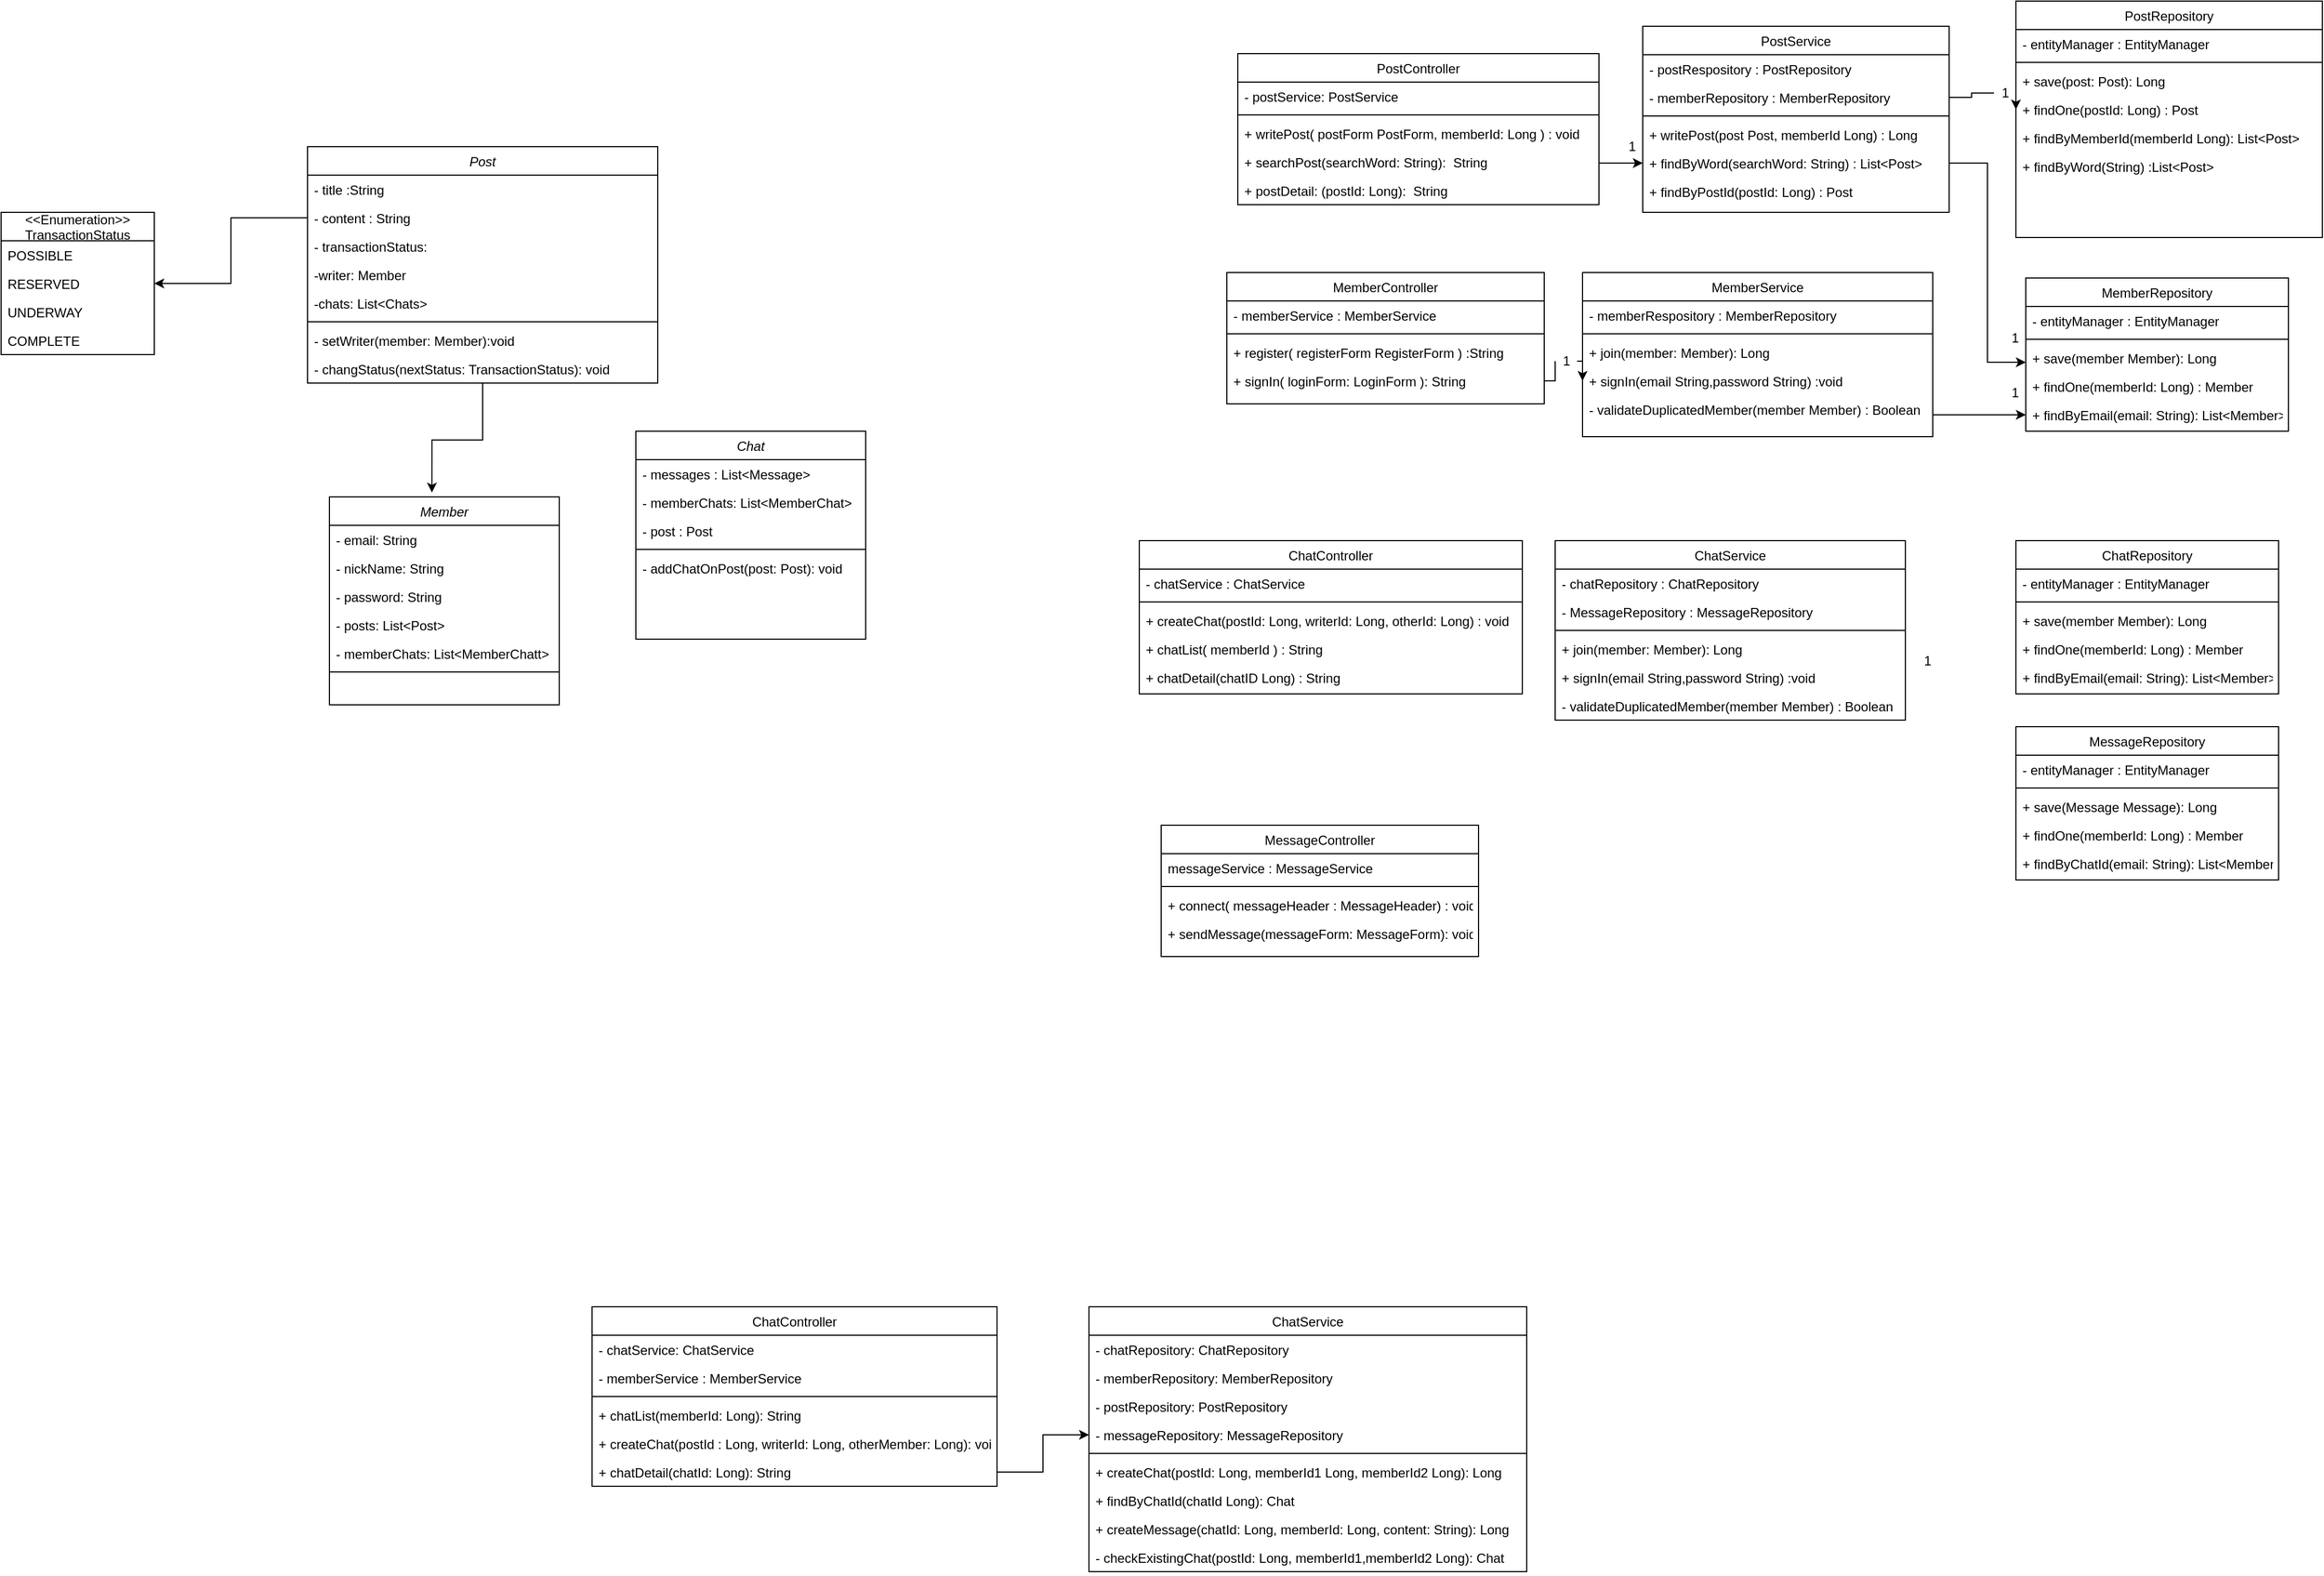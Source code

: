 <mxfile version="17.4.0" type="github">
  <diagram id="C5RBs43oDa-KdzZeNtuy" name="Page-1">
    <mxGraphModel dx="2387" dy="1931" grid="1" gridSize="10" guides="1" tooltips="1" connect="1" arrows="1" fold="1" page="1" pageScale="1" pageWidth="827" pageHeight="1169" math="0" shadow="0">
      <root>
        <mxCell id="WIyWlLk6GJQsqaUBKTNV-0" />
        <mxCell id="WIyWlLk6GJQsqaUBKTNV-1" parent="WIyWlLk6GJQsqaUBKTNV-0" />
        <mxCell id="zkfFHV4jXpPFQw0GAbJ--17" value="MemberRepository" style="swimlane;fontStyle=0;align=center;verticalAlign=top;childLayout=stackLayout;horizontal=1;startSize=26;horizontalStack=0;resizeParent=1;resizeLast=0;collapsible=1;marginBottom=0;rounded=0;shadow=0;strokeWidth=1;" parent="WIyWlLk6GJQsqaUBKTNV-1" vertex="1">
          <mxGeometry x="1110" y="-720" width="240" height="140" as="geometry">
            <mxRectangle x="550" y="140" width="160" height="26" as="alternateBounds" />
          </mxGeometry>
        </mxCell>
        <mxCell id="zkfFHV4jXpPFQw0GAbJ--19" value="- entityManager : EntityManager" style="text;align=left;verticalAlign=top;spacingLeft=4;spacingRight=4;overflow=hidden;rotatable=0;points=[[0,0.5],[1,0.5]];portConstraint=eastwest;rounded=0;shadow=0;html=0;" parent="zkfFHV4jXpPFQw0GAbJ--17" vertex="1">
          <mxGeometry y="26" width="240" height="26" as="geometry" />
        </mxCell>
        <mxCell id="zkfFHV4jXpPFQw0GAbJ--23" value="" style="line;html=1;strokeWidth=1;align=left;verticalAlign=middle;spacingTop=-1;spacingLeft=3;spacingRight=3;rotatable=0;labelPosition=right;points=[];portConstraint=eastwest;" parent="zkfFHV4jXpPFQw0GAbJ--17" vertex="1">
          <mxGeometry y="52" width="240" height="8" as="geometry" />
        </mxCell>
        <mxCell id="zkfFHV4jXpPFQw0GAbJ--24" value="+ save(member Member): Long" style="text;align=left;verticalAlign=top;spacingLeft=4;spacingRight=4;overflow=hidden;rotatable=0;points=[[0,0.5],[1,0.5]];portConstraint=eastwest;" parent="zkfFHV4jXpPFQw0GAbJ--17" vertex="1">
          <mxGeometry y="60" width="240" height="26" as="geometry" />
        </mxCell>
        <mxCell id="zkfFHV4jXpPFQw0GAbJ--25" value="+ findOne(memberId: Long) : Member" style="text;align=left;verticalAlign=top;spacingLeft=4;spacingRight=4;overflow=hidden;rotatable=0;points=[[0,0.5],[1,0.5]];portConstraint=eastwest;" parent="zkfFHV4jXpPFQw0GAbJ--17" vertex="1">
          <mxGeometry y="86" width="240" height="26" as="geometry" />
        </mxCell>
        <mxCell id="crYCE6TG-FLy9huzWlAI-34" value="+ findByEmail(email: String): List&lt;Member&gt;" style="text;align=left;verticalAlign=top;spacingLeft=4;spacingRight=4;overflow=hidden;rotatable=0;points=[[0,0.5],[1,0.5]];portConstraint=eastwest;" parent="zkfFHV4jXpPFQw0GAbJ--17" vertex="1">
          <mxGeometry y="112" width="240" height="26" as="geometry" />
        </mxCell>
        <mxCell id="8lAbWv1-3k92OL_LQkel-2" style="edgeStyle=orthogonalEdgeStyle;rounded=0;orthogonalLoop=1;jettySize=auto;html=1;exitX=1;exitY=0.5;exitDx=0;exitDy=0;entryX=0;entryY=0.5;entryDx=0;entryDy=0;startArrow=none;startFill=0;endArrow=classic;endFill=1;" edge="1" parent="WIyWlLk6GJQsqaUBKTNV-1" source="crYCE6TG-FLy9huzWlAI-0" target="crYCE6TG-FLy9huzWlAI-34">
          <mxGeometry relative="1" as="geometry">
            <Array as="points">
              <mxPoint x="1025" y="-595" />
            </Array>
          </mxGeometry>
        </mxCell>
        <mxCell id="crYCE6TG-FLy9huzWlAI-0" value="MemberService" style="swimlane;fontStyle=0;align=center;verticalAlign=top;childLayout=stackLayout;horizontal=1;startSize=26;horizontalStack=0;resizeParent=1;resizeLast=0;collapsible=1;marginBottom=0;rounded=0;shadow=0;strokeWidth=1;" parent="WIyWlLk6GJQsqaUBKTNV-1" vertex="1">
          <mxGeometry x="705" y="-725" width="320" height="150" as="geometry">
            <mxRectangle x="550" y="140" width="160" height="26" as="alternateBounds" />
          </mxGeometry>
        </mxCell>
        <mxCell id="crYCE6TG-FLy9huzWlAI-5" value="- memberRespository : MemberRepository" style="text;align=left;verticalAlign=top;spacingLeft=4;spacingRight=4;overflow=hidden;rotatable=0;points=[[0,0.5],[1,0.5]];portConstraint=eastwest;rounded=0;shadow=0;html=0;" parent="crYCE6TG-FLy9huzWlAI-0" vertex="1">
          <mxGeometry y="26" width="320" height="26" as="geometry" />
        </mxCell>
        <mxCell id="crYCE6TG-FLy9huzWlAI-6" value="" style="line;html=1;strokeWidth=1;align=left;verticalAlign=middle;spacingTop=-1;spacingLeft=3;spacingRight=3;rotatable=0;labelPosition=right;points=[];portConstraint=eastwest;" parent="crYCE6TG-FLy9huzWlAI-0" vertex="1">
          <mxGeometry y="52" width="320" height="8" as="geometry" />
        </mxCell>
        <mxCell id="crYCE6TG-FLy9huzWlAI-7" value="+ join(member: Member): Long" style="text;align=left;verticalAlign=top;spacingLeft=4;spacingRight=4;overflow=hidden;rotatable=0;points=[[0,0.5],[1,0.5]];portConstraint=eastwest;" parent="crYCE6TG-FLy9huzWlAI-0" vertex="1">
          <mxGeometry y="60" width="320" height="26" as="geometry" />
        </mxCell>
        <mxCell id="crYCE6TG-FLy9huzWlAI-8" value="+ signIn(email String,password String) :void " style="text;align=left;verticalAlign=top;spacingLeft=4;spacingRight=4;overflow=hidden;rotatable=0;points=[[0,0.5],[1,0.5]];portConstraint=eastwest;" parent="crYCE6TG-FLy9huzWlAI-0" vertex="1">
          <mxGeometry y="86" width="320" height="26" as="geometry" />
        </mxCell>
        <mxCell id="crYCE6TG-FLy9huzWlAI-40" value="- validateDuplicatedMember(member Member) : Boolean" style="text;align=left;verticalAlign=top;spacingLeft=4;spacingRight=4;overflow=hidden;rotatable=0;points=[[0,0.5],[1,0.5]];portConstraint=eastwest;" parent="crYCE6TG-FLy9huzWlAI-0" vertex="1">
          <mxGeometry y="112" width="320" height="26" as="geometry" />
        </mxCell>
        <mxCell id="crYCE6TG-FLy9huzWlAI-9" value="MemberController" style="swimlane;fontStyle=0;align=center;verticalAlign=top;childLayout=stackLayout;horizontal=1;startSize=26;horizontalStack=0;resizeParent=1;resizeLast=0;collapsible=1;marginBottom=0;rounded=0;shadow=0;strokeWidth=1;" parent="WIyWlLk6GJQsqaUBKTNV-1" vertex="1">
          <mxGeometry x="380" y="-725" width="290" height="120" as="geometry">
            <mxRectangle x="550" y="140" width="160" height="26" as="alternateBounds" />
          </mxGeometry>
        </mxCell>
        <mxCell id="crYCE6TG-FLy9huzWlAI-10" value="- memberService : MemberService " style="text;align=left;verticalAlign=top;spacingLeft=4;spacingRight=4;overflow=hidden;rotatable=0;points=[[0,0.5],[1,0.5]];portConstraint=eastwest;" parent="crYCE6TG-FLy9huzWlAI-9" vertex="1">
          <mxGeometry y="26" width="290" height="26" as="geometry" />
        </mxCell>
        <mxCell id="crYCE6TG-FLy9huzWlAI-15" value="" style="line;html=1;strokeWidth=1;align=left;verticalAlign=middle;spacingTop=-1;spacingLeft=3;spacingRight=3;rotatable=0;labelPosition=right;points=[];portConstraint=eastwest;" parent="crYCE6TG-FLy9huzWlAI-9" vertex="1">
          <mxGeometry y="52" width="290" height="8" as="geometry" />
        </mxCell>
        <mxCell id="crYCE6TG-FLy9huzWlAI-16" value="+ register( registerForm RegisterForm ) :String" style="text;align=left;verticalAlign=top;spacingLeft=4;spacingRight=4;overflow=hidden;rotatable=0;points=[[0,0.5],[1,0.5]];portConstraint=eastwest;" parent="crYCE6TG-FLy9huzWlAI-9" vertex="1">
          <mxGeometry y="60" width="290" height="26" as="geometry" />
        </mxCell>
        <mxCell id="crYCE6TG-FLy9huzWlAI-17" value="+ signIn( loginForm: LoginForm ): String" style="text;align=left;verticalAlign=top;spacingLeft=4;spacingRight=4;overflow=hidden;rotatable=0;points=[[0,0.5],[1,0.5]];portConstraint=eastwest;" parent="crYCE6TG-FLy9huzWlAI-9" vertex="1">
          <mxGeometry y="86" width="290" height="26" as="geometry" />
        </mxCell>
        <mxCell id="crYCE6TG-FLy9huzWlAI-18" value="Member" style="swimlane;fontStyle=2;align=center;verticalAlign=top;childLayout=stackLayout;horizontal=1;startSize=26;horizontalStack=0;resizeParent=1;resizeLast=0;collapsible=1;marginBottom=0;rounded=0;shadow=0;strokeWidth=1;" parent="WIyWlLk6GJQsqaUBKTNV-1" vertex="1">
          <mxGeometry x="-440" y="-520" width="210" height="190" as="geometry">
            <mxRectangle x="230" y="140" width="160" height="26" as="alternateBounds" />
          </mxGeometry>
        </mxCell>
        <mxCell id="crYCE6TG-FLy9huzWlAI-19" value="- email: String" style="text;align=left;verticalAlign=top;spacingLeft=4;spacingRight=4;overflow=hidden;rotatable=0;points=[[0,0.5],[1,0.5]];portConstraint=eastwest;" parent="crYCE6TG-FLy9huzWlAI-18" vertex="1">
          <mxGeometry y="26" width="210" height="26" as="geometry" />
        </mxCell>
        <mxCell id="crYCE6TG-FLy9huzWlAI-20" value="- nickName: String" style="text;align=left;verticalAlign=top;spacingLeft=4;spacingRight=4;overflow=hidden;rotatable=0;points=[[0,0.5],[1,0.5]];portConstraint=eastwest;rounded=0;shadow=0;html=0;" parent="crYCE6TG-FLy9huzWlAI-18" vertex="1">
          <mxGeometry y="52" width="210" height="26" as="geometry" />
        </mxCell>
        <mxCell id="crYCE6TG-FLy9huzWlAI-21" value="- password: String" style="text;align=left;verticalAlign=top;spacingLeft=4;spacingRight=4;overflow=hidden;rotatable=0;points=[[0,0.5],[1,0.5]];portConstraint=eastwest;rounded=0;shadow=0;html=0;" parent="crYCE6TG-FLy9huzWlAI-18" vertex="1">
          <mxGeometry y="78" width="210" height="26" as="geometry" />
        </mxCell>
        <mxCell id="crYCE6TG-FLy9huzWlAI-79" value="- posts: List&lt;Post&gt;" style="text;align=left;verticalAlign=top;spacingLeft=4;spacingRight=4;overflow=hidden;rotatable=0;points=[[0,0.5],[1,0.5]];portConstraint=eastwest;rounded=0;shadow=0;html=0;" parent="crYCE6TG-FLy9huzWlAI-18" vertex="1">
          <mxGeometry y="104" width="210" height="26" as="geometry" />
        </mxCell>
        <mxCell id="crYCE6TG-FLy9huzWlAI-81" value="- memberChats: List&lt;MemberChatt&gt;" style="text;align=left;verticalAlign=top;spacingLeft=4;spacingRight=4;overflow=hidden;rotatable=0;points=[[0,0.5],[1,0.5]];portConstraint=eastwest;rounded=0;shadow=0;html=0;" parent="crYCE6TG-FLy9huzWlAI-18" vertex="1">
          <mxGeometry y="130" width="210" height="26" as="geometry" />
        </mxCell>
        <mxCell id="crYCE6TG-FLy9huzWlAI-22" value="" style="line;html=1;strokeWidth=1;align=left;verticalAlign=middle;spacingTop=-1;spacingLeft=3;spacingRight=3;rotatable=0;labelPosition=right;points=[];portConstraint=eastwest;" parent="crYCE6TG-FLy9huzWlAI-18" vertex="1">
          <mxGeometry y="156" width="210" height="8" as="geometry" />
        </mxCell>
        <mxCell id="crYCE6TG-FLy9huzWlAI-28" style="edgeStyle=orthogonalEdgeStyle;rounded=0;orthogonalLoop=1;jettySize=auto;html=1;exitX=1;exitY=0.5;exitDx=0;exitDy=0;entryX=0;entryY=0.5;entryDx=0;entryDy=0;startArrow=none;" parent="WIyWlLk6GJQsqaUBKTNV-1" source="8lAbWv1-3k92OL_LQkel-5" target="crYCE6TG-FLy9huzWlAI-8" edge="1">
          <mxGeometry relative="1" as="geometry" />
        </mxCell>
        <mxCell id="crYCE6TG-FLy9huzWlAI-44" value="PostRepository" style="swimlane;fontStyle=0;align=center;verticalAlign=top;childLayout=stackLayout;horizontal=1;startSize=26;horizontalStack=0;resizeParent=1;resizeLast=0;collapsible=1;marginBottom=0;rounded=0;shadow=0;strokeWidth=1;" parent="WIyWlLk6GJQsqaUBKTNV-1" vertex="1">
          <mxGeometry x="1101" y="-973" width="280" height="216" as="geometry">
            <mxRectangle x="550" y="140" width="160" height="26" as="alternateBounds" />
          </mxGeometry>
        </mxCell>
        <mxCell id="crYCE6TG-FLy9huzWlAI-45" value="- entityManager : EntityManager" style="text;align=left;verticalAlign=top;spacingLeft=4;spacingRight=4;overflow=hidden;rotatable=0;points=[[0,0.5],[1,0.5]];portConstraint=eastwest;rounded=0;shadow=0;html=0;" parent="crYCE6TG-FLy9huzWlAI-44" vertex="1">
          <mxGeometry y="26" width="280" height="26" as="geometry" />
        </mxCell>
        <mxCell id="crYCE6TG-FLy9huzWlAI-46" value="" style="line;html=1;strokeWidth=1;align=left;verticalAlign=middle;spacingTop=-1;spacingLeft=3;spacingRight=3;rotatable=0;labelPosition=right;points=[];portConstraint=eastwest;" parent="crYCE6TG-FLy9huzWlAI-44" vertex="1">
          <mxGeometry y="52" width="280" height="8" as="geometry" />
        </mxCell>
        <mxCell id="crYCE6TG-FLy9huzWlAI-47" value="+ save(post: Post): Long" style="text;align=left;verticalAlign=top;spacingLeft=4;spacingRight=4;overflow=hidden;rotatable=0;points=[[0,0.5],[1,0.5]];portConstraint=eastwest;" parent="crYCE6TG-FLy9huzWlAI-44" vertex="1">
          <mxGeometry y="60" width="280" height="26" as="geometry" />
        </mxCell>
        <mxCell id="crYCE6TG-FLy9huzWlAI-48" value="+ findOne(postId: Long) : Post" style="text;align=left;verticalAlign=top;spacingLeft=4;spacingRight=4;overflow=hidden;rotatable=0;points=[[0,0.5],[1,0.5]];portConstraint=eastwest;" parent="crYCE6TG-FLy9huzWlAI-44" vertex="1">
          <mxGeometry y="86" width="280" height="26" as="geometry" />
        </mxCell>
        <mxCell id="crYCE6TG-FLy9huzWlAI-50" value="+ findByMemberId(memberId Long): List&lt;Post&gt;" style="text;align=left;verticalAlign=top;spacingLeft=4;spacingRight=4;overflow=hidden;rotatable=0;points=[[0,0.5],[1,0.5]];portConstraint=eastwest;" parent="crYCE6TG-FLy9huzWlAI-44" vertex="1">
          <mxGeometry y="112" width="280" height="26" as="geometry" />
        </mxCell>
        <mxCell id="crYCE6TG-FLy9huzWlAI-99" value="+ findByWord(String) :List&lt;Post&gt;" style="text;align=left;verticalAlign=top;spacingLeft=4;spacingRight=4;overflow=hidden;rotatable=0;points=[[0,0.5],[1,0.5]];portConstraint=eastwest;" parent="crYCE6TG-FLy9huzWlAI-44" vertex="1">
          <mxGeometry y="138" width="280" height="26" as="geometry" />
        </mxCell>
        <mxCell id="crYCE6TG-FLy9huzWlAI-78" style="edgeStyle=orthogonalEdgeStyle;rounded=0;orthogonalLoop=1;jettySize=auto;html=1;exitX=1;exitY=0.5;exitDx=0;exitDy=0;entryX=0;entryY=-0.346;entryDx=0;entryDy=0;entryPerimeter=0;" parent="WIyWlLk6GJQsqaUBKTNV-1" source="crYCE6TG-FLy9huzWlAI-56" target="zkfFHV4jXpPFQw0GAbJ--25" edge="1">
          <mxGeometry relative="1" as="geometry" />
        </mxCell>
        <mxCell id="crYCE6TG-FLy9huzWlAI-52" value="PostService" style="swimlane;fontStyle=0;align=center;verticalAlign=top;childLayout=stackLayout;horizontal=1;startSize=26;horizontalStack=0;resizeParent=1;resizeLast=0;collapsible=1;marginBottom=0;rounded=0;shadow=0;strokeWidth=1;" parent="WIyWlLk6GJQsqaUBKTNV-1" vertex="1">
          <mxGeometry x="760" y="-950" width="280" height="170" as="geometry">
            <mxRectangle x="550" y="140" width="160" height="26" as="alternateBounds" />
          </mxGeometry>
        </mxCell>
        <mxCell id="crYCE6TG-FLy9huzWlAI-53" value="- postRespository : PostRepository" style="text;align=left;verticalAlign=top;spacingLeft=4;spacingRight=4;overflow=hidden;rotatable=0;points=[[0,0.5],[1,0.5]];portConstraint=eastwest;rounded=0;shadow=0;html=0;" parent="crYCE6TG-FLy9huzWlAI-52" vertex="1">
          <mxGeometry y="26" width="280" height="26" as="geometry" />
        </mxCell>
        <mxCell id="crYCE6TG-FLy9huzWlAI-76" value="- memberRepository : MemberRepository" style="text;align=left;verticalAlign=top;spacingLeft=4;spacingRight=4;overflow=hidden;rotatable=0;points=[[0,0.5],[1,0.5]];portConstraint=eastwest;rounded=0;shadow=0;html=0;" parent="crYCE6TG-FLy9huzWlAI-52" vertex="1">
          <mxGeometry y="52" width="280" height="26" as="geometry" />
        </mxCell>
        <mxCell id="crYCE6TG-FLy9huzWlAI-54" value="" style="line;html=1;strokeWidth=1;align=left;verticalAlign=middle;spacingTop=-1;spacingLeft=3;spacingRight=3;rotatable=0;labelPosition=right;points=[];portConstraint=eastwest;" parent="crYCE6TG-FLy9huzWlAI-52" vertex="1">
          <mxGeometry y="78" width="280" height="8" as="geometry" />
        </mxCell>
        <mxCell id="crYCE6TG-FLy9huzWlAI-55" value="+ writePost(post Post, memberId Long) : Long" style="text;align=left;verticalAlign=top;spacingLeft=4;spacingRight=4;overflow=hidden;rotatable=0;points=[[0,0.5],[1,0.5]];portConstraint=eastwest;" parent="crYCE6TG-FLy9huzWlAI-52" vertex="1">
          <mxGeometry y="86" width="280" height="26" as="geometry" />
        </mxCell>
        <mxCell id="crYCE6TG-FLy9huzWlAI-56" value="+ findByWord(searchWord: String) : List&lt;Post&gt;" style="text;align=left;verticalAlign=top;spacingLeft=4;spacingRight=4;overflow=hidden;rotatable=0;points=[[0,0.5],[1,0.5]];portConstraint=eastwest;" parent="crYCE6TG-FLy9huzWlAI-52" vertex="1">
          <mxGeometry y="112" width="280" height="26" as="geometry" />
        </mxCell>
        <mxCell id="crYCE6TG-FLy9huzWlAI-57" value="+ findByPostId(postId: Long) : Post" style="text;align=left;verticalAlign=top;spacingLeft=4;spacingRight=4;overflow=hidden;rotatable=0;points=[[0,0.5],[1,0.5]];portConstraint=eastwest;" parent="crYCE6TG-FLy9huzWlAI-52" vertex="1">
          <mxGeometry y="138" width="280" height="26" as="geometry" />
        </mxCell>
        <mxCell id="crYCE6TG-FLy9huzWlAI-59" value="PostController" style="swimlane;fontStyle=0;align=center;verticalAlign=top;childLayout=stackLayout;horizontal=1;startSize=26;horizontalStack=0;resizeParent=1;resizeLast=0;collapsible=1;marginBottom=0;rounded=0;shadow=0;strokeWidth=1;" parent="WIyWlLk6GJQsqaUBKTNV-1" vertex="1">
          <mxGeometry x="390" y="-925" width="330" height="138" as="geometry">
            <mxRectangle x="550" y="140" width="160" height="26" as="alternateBounds" />
          </mxGeometry>
        </mxCell>
        <mxCell id="crYCE6TG-FLy9huzWlAI-60" value="- postService: PostService" style="text;align=left;verticalAlign=top;spacingLeft=4;spacingRight=4;overflow=hidden;rotatable=0;points=[[0,0.5],[1,0.5]];portConstraint=eastwest;" parent="crYCE6TG-FLy9huzWlAI-59" vertex="1">
          <mxGeometry y="26" width="330" height="26" as="geometry" />
        </mxCell>
        <mxCell id="crYCE6TG-FLy9huzWlAI-61" value="" style="line;html=1;strokeWidth=1;align=left;verticalAlign=middle;spacingTop=-1;spacingLeft=3;spacingRight=3;rotatable=0;labelPosition=right;points=[];portConstraint=eastwest;" parent="crYCE6TG-FLy9huzWlAI-59" vertex="1">
          <mxGeometry y="52" width="330" height="8" as="geometry" />
        </mxCell>
        <mxCell id="crYCE6TG-FLy9huzWlAI-62" value="+ writePost( postForm PostForm, memberId: Long ) : void" style="text;align=left;verticalAlign=top;spacingLeft=4;spacingRight=4;overflow=hidden;rotatable=0;points=[[0,0.5],[1,0.5]];portConstraint=eastwest;" parent="crYCE6TG-FLy9huzWlAI-59" vertex="1">
          <mxGeometry y="60" width="330" height="26" as="geometry" />
        </mxCell>
        <mxCell id="8lAbWv1-3k92OL_LQkel-3" value="+ searchPost(searchWord: String):  String" style="text;align=left;verticalAlign=top;spacingLeft=4;spacingRight=4;overflow=hidden;rotatable=0;points=[[0,0.5],[1,0.5]];portConstraint=eastwest;" vertex="1" parent="crYCE6TG-FLy9huzWlAI-59">
          <mxGeometry y="86" width="330" height="26" as="geometry" />
        </mxCell>
        <mxCell id="crYCE6TG-FLy9huzWlAI-63" value="+ postDetail: (postId: Long):  String" style="text;align=left;verticalAlign=top;spacingLeft=4;spacingRight=4;overflow=hidden;rotatable=0;points=[[0,0.5],[1,0.5]];portConstraint=eastwest;" parent="crYCE6TG-FLy9huzWlAI-59" vertex="1">
          <mxGeometry y="112" width="330" height="26" as="geometry" />
        </mxCell>
        <mxCell id="crYCE6TG-FLy9huzWlAI-94" style="edgeStyle=orthogonalEdgeStyle;rounded=0;orthogonalLoop=1;jettySize=auto;html=1;exitX=0.5;exitY=1;exitDx=0;exitDy=0;entryX=0.446;entryY=-0.021;entryDx=0;entryDy=0;entryPerimeter=0;" parent="WIyWlLk6GJQsqaUBKTNV-1" source="crYCE6TG-FLy9huzWlAI-64" target="crYCE6TG-FLy9huzWlAI-18" edge="1">
          <mxGeometry relative="1" as="geometry" />
        </mxCell>
        <mxCell id="crYCE6TG-FLy9huzWlAI-64" value="Post" style="swimlane;fontStyle=2;align=center;verticalAlign=top;childLayout=stackLayout;horizontal=1;startSize=26;horizontalStack=0;resizeParent=1;resizeLast=0;collapsible=1;marginBottom=0;rounded=0;shadow=0;strokeWidth=1;" parent="WIyWlLk6GJQsqaUBKTNV-1" vertex="1">
          <mxGeometry x="-460" y="-840" width="320" height="216" as="geometry">
            <mxRectangle x="230" y="140" width="160" height="26" as="alternateBounds" />
          </mxGeometry>
        </mxCell>
        <mxCell id="crYCE6TG-FLy9huzWlAI-65" value="- title :String" style="text;align=left;verticalAlign=top;spacingLeft=4;spacingRight=4;overflow=hidden;rotatable=0;points=[[0,0.5],[1,0.5]];portConstraint=eastwest;" parent="crYCE6TG-FLy9huzWlAI-64" vertex="1">
          <mxGeometry y="26" width="320" height="26" as="geometry" />
        </mxCell>
        <mxCell id="crYCE6TG-FLy9huzWlAI-66" value="- content : String" style="text;align=left;verticalAlign=top;spacingLeft=4;spacingRight=4;overflow=hidden;rotatable=0;points=[[0,0.5],[1,0.5]];portConstraint=eastwest;rounded=0;shadow=0;html=0;" parent="crYCE6TG-FLy9huzWlAI-64" vertex="1">
          <mxGeometry y="52" width="320" height="26" as="geometry" />
        </mxCell>
        <mxCell id="crYCE6TG-FLy9huzWlAI-67" value="- transactionStatus: " style="text;align=left;verticalAlign=top;spacingLeft=4;spacingRight=4;overflow=hidden;rotatable=0;points=[[0,0.5],[1,0.5]];portConstraint=eastwest;rounded=0;shadow=0;html=0;" parent="crYCE6TG-FLy9huzWlAI-64" vertex="1">
          <mxGeometry y="78" width="320" height="26" as="geometry" />
        </mxCell>
        <mxCell id="crYCE6TG-FLy9huzWlAI-90" value="-writer: Member" style="text;align=left;verticalAlign=top;spacingLeft=4;spacingRight=4;overflow=hidden;rotatable=0;points=[[0,0.5],[1,0.5]];portConstraint=eastwest;rounded=0;shadow=0;html=0;" parent="crYCE6TG-FLy9huzWlAI-64" vertex="1">
          <mxGeometry y="104" width="320" height="26" as="geometry" />
        </mxCell>
        <mxCell id="crYCE6TG-FLy9huzWlAI-92" value="-chats: List&lt;Chats&gt;" style="text;align=left;verticalAlign=top;spacingLeft=4;spacingRight=4;overflow=hidden;rotatable=0;points=[[0,0.5],[1,0.5]];portConstraint=eastwest;rounded=0;shadow=0;html=0;" parent="crYCE6TG-FLy9huzWlAI-64" vertex="1">
          <mxGeometry y="130" width="320" height="26" as="geometry" />
        </mxCell>
        <mxCell id="crYCE6TG-FLy9huzWlAI-68" value="" style="line;html=1;strokeWidth=1;align=left;verticalAlign=middle;spacingTop=-1;spacingLeft=3;spacingRight=3;rotatable=0;labelPosition=right;points=[];portConstraint=eastwest;" parent="crYCE6TG-FLy9huzWlAI-64" vertex="1">
          <mxGeometry y="156" width="320" height="8" as="geometry" />
        </mxCell>
        <mxCell id="crYCE6TG-FLy9huzWlAI-95" value="- setWriter(member: Member):void" style="text;align=left;verticalAlign=top;spacingLeft=4;spacingRight=4;overflow=hidden;rotatable=0;points=[[0,0.5],[1,0.5]];portConstraint=eastwest;" parent="crYCE6TG-FLy9huzWlAI-64" vertex="1">
          <mxGeometry y="164" width="320" height="26" as="geometry" />
        </mxCell>
        <mxCell id="crYCE6TG-FLy9huzWlAI-69" value="- changStatus(nextStatus: TransactionStatus): void" style="text;align=left;verticalAlign=top;spacingLeft=4;spacingRight=4;overflow=hidden;rotatable=0;points=[[0,0.5],[1,0.5]];portConstraint=eastwest;" parent="crYCE6TG-FLy9huzWlAI-64" vertex="1">
          <mxGeometry y="190" width="320" height="26" as="geometry" />
        </mxCell>
        <mxCell id="crYCE6TG-FLy9huzWlAI-70" style="edgeStyle=orthogonalEdgeStyle;rounded=0;orthogonalLoop=1;jettySize=auto;html=1;exitX=1;exitY=0.5;exitDx=0;exitDy=0;entryX=0;entryY=0.5;entryDx=0;entryDy=0;" parent="WIyWlLk6GJQsqaUBKTNV-1" source="crYCE6TG-FLy9huzWlAI-63" target="crYCE6TG-FLy9huzWlAI-56" edge="1">
          <mxGeometry relative="1" as="geometry">
            <Array as="points">
              <mxPoint x="720" y="-825" />
            </Array>
          </mxGeometry>
        </mxCell>
        <mxCell id="crYCE6TG-FLy9huzWlAI-83" value="&lt;&lt;Enumeration&gt;&gt;&#xa;TransactionStatus" style="swimlane;fontStyle=0;childLayout=stackLayout;horizontal=1;startSize=26;fillColor=none;horizontalStack=0;resizeParent=1;resizeParentMax=0;resizeLast=0;collapsible=1;marginBottom=0;" parent="WIyWlLk6GJQsqaUBKTNV-1" vertex="1">
          <mxGeometry x="-740" y="-780" width="140" height="130" as="geometry" />
        </mxCell>
        <mxCell id="crYCE6TG-FLy9huzWlAI-84" value="POSSIBLE" style="text;strokeColor=none;fillColor=none;align=left;verticalAlign=top;spacingLeft=4;spacingRight=4;overflow=hidden;rotatable=0;points=[[0,0.5],[1,0.5]];portConstraint=eastwest;" parent="crYCE6TG-FLy9huzWlAI-83" vertex="1">
          <mxGeometry y="26" width="140" height="26" as="geometry" />
        </mxCell>
        <mxCell id="crYCE6TG-FLy9huzWlAI-85" value="RESERVED" style="text;strokeColor=none;fillColor=none;align=left;verticalAlign=top;spacingLeft=4;spacingRight=4;overflow=hidden;rotatable=0;points=[[0,0.5],[1,0.5]];portConstraint=eastwest;" parent="crYCE6TG-FLy9huzWlAI-83" vertex="1">
          <mxGeometry y="52" width="140" height="26" as="geometry" />
        </mxCell>
        <mxCell id="crYCE6TG-FLy9huzWlAI-86" value="UNDERWAY" style="text;strokeColor=none;fillColor=none;align=left;verticalAlign=top;spacingLeft=4;spacingRight=4;overflow=hidden;rotatable=0;points=[[0,0.5],[1,0.5]];portConstraint=eastwest;" parent="crYCE6TG-FLy9huzWlAI-83" vertex="1">
          <mxGeometry y="78" width="140" height="26" as="geometry" />
        </mxCell>
        <mxCell id="crYCE6TG-FLy9huzWlAI-87" value="COMPLETE" style="text;strokeColor=none;fillColor=none;align=left;verticalAlign=top;spacingLeft=4;spacingRight=4;overflow=hidden;rotatable=0;points=[[0,0.5],[1,0.5]];portConstraint=eastwest;" parent="crYCE6TG-FLy9huzWlAI-83" vertex="1">
          <mxGeometry y="104" width="140" height="26" as="geometry" />
        </mxCell>
        <mxCell id="crYCE6TG-FLy9huzWlAI-89" style="edgeStyle=orthogonalEdgeStyle;rounded=0;orthogonalLoop=1;jettySize=auto;html=1;exitX=0;exitY=0.5;exitDx=0;exitDy=0;entryX=1;entryY=0.5;entryDx=0;entryDy=0;" parent="WIyWlLk6GJQsqaUBKTNV-1" source="crYCE6TG-FLy9huzWlAI-66" target="crYCE6TG-FLy9huzWlAI-83" edge="1">
          <mxGeometry relative="1" as="geometry" />
        </mxCell>
        <mxCell id="crYCE6TG-FLy9huzWlAI-101" value="Chat" style="swimlane;fontStyle=2;align=center;verticalAlign=top;childLayout=stackLayout;horizontal=1;startSize=26;horizontalStack=0;resizeParent=1;resizeLast=0;collapsible=1;marginBottom=0;rounded=0;shadow=0;strokeWidth=1;" parent="WIyWlLk6GJQsqaUBKTNV-1" vertex="1">
          <mxGeometry x="-160" y="-580" width="210" height="190" as="geometry">
            <mxRectangle x="230" y="140" width="160" height="26" as="alternateBounds" />
          </mxGeometry>
        </mxCell>
        <mxCell id="crYCE6TG-FLy9huzWlAI-102" value="- messages : List&lt;Message&gt;" style="text;align=left;verticalAlign=top;spacingLeft=4;spacingRight=4;overflow=hidden;rotatable=0;points=[[0,0.5],[1,0.5]];portConstraint=eastwest;" parent="crYCE6TG-FLy9huzWlAI-101" vertex="1">
          <mxGeometry y="26" width="210" height="26" as="geometry" />
        </mxCell>
        <mxCell id="crYCE6TG-FLy9huzWlAI-103" value="- memberChats: List&lt;MemberChat&gt; " style="text;align=left;verticalAlign=top;spacingLeft=4;spacingRight=4;overflow=hidden;rotatable=0;points=[[0,0.5],[1,0.5]];portConstraint=eastwest;rounded=0;shadow=0;html=0;" parent="crYCE6TG-FLy9huzWlAI-101" vertex="1">
          <mxGeometry y="52" width="210" height="26" as="geometry" />
        </mxCell>
        <mxCell id="crYCE6TG-FLy9huzWlAI-104" value="- post : Post" style="text;align=left;verticalAlign=top;spacingLeft=4;spacingRight=4;overflow=hidden;rotatable=0;points=[[0,0.5],[1,0.5]];portConstraint=eastwest;rounded=0;shadow=0;html=0;" parent="crYCE6TG-FLy9huzWlAI-101" vertex="1">
          <mxGeometry y="78" width="210" height="26" as="geometry" />
        </mxCell>
        <mxCell id="crYCE6TG-FLy9huzWlAI-107" value="" style="line;html=1;strokeWidth=1;align=left;verticalAlign=middle;spacingTop=-1;spacingLeft=3;spacingRight=3;rotatable=0;labelPosition=right;points=[];portConstraint=eastwest;" parent="crYCE6TG-FLy9huzWlAI-101" vertex="1">
          <mxGeometry y="104" width="210" height="8" as="geometry" />
        </mxCell>
        <mxCell id="crYCE6TG-FLy9huzWlAI-108" value="- addChatOnPost(post: Post): void" style="text;align=left;verticalAlign=top;spacingLeft=4;spacingRight=4;overflow=hidden;rotatable=0;points=[[0,0.5],[1,0.5]];portConstraint=eastwest;rounded=0;shadow=0;html=0;" parent="crYCE6TG-FLy9huzWlAI-101" vertex="1">
          <mxGeometry y="112" width="210" height="26" as="geometry" />
        </mxCell>
        <mxCell id="crYCE6TG-FLy9huzWlAI-109" value="ChatService" style="swimlane;fontStyle=0;align=center;verticalAlign=top;childLayout=stackLayout;horizontal=1;startSize=26;horizontalStack=0;resizeParent=1;resizeLast=0;collapsible=1;marginBottom=0;rounded=0;shadow=0;strokeWidth=1;" parent="WIyWlLk6GJQsqaUBKTNV-1" vertex="1">
          <mxGeometry x="254" y="220" width="400" height="242" as="geometry">
            <mxRectangle x="550" y="140" width="160" height="26" as="alternateBounds" />
          </mxGeometry>
        </mxCell>
        <mxCell id="crYCE6TG-FLy9huzWlAI-110" value="- chatRepository: ChatRepository" style="text;align=left;verticalAlign=top;spacingLeft=4;spacingRight=4;overflow=hidden;rotatable=0;points=[[0,0.5],[1,0.5]];portConstraint=eastwest;rounded=0;shadow=0;html=0;" parent="crYCE6TG-FLy9huzWlAI-109" vertex="1">
          <mxGeometry y="26" width="400" height="26" as="geometry" />
        </mxCell>
        <mxCell id="crYCE6TG-FLy9huzWlAI-124" value="- memberRepository: MemberRepository" style="text;align=left;verticalAlign=top;spacingLeft=4;spacingRight=4;overflow=hidden;rotatable=0;points=[[0,0.5],[1,0.5]];portConstraint=eastwest;rounded=0;shadow=0;html=0;" parent="crYCE6TG-FLy9huzWlAI-109" vertex="1">
          <mxGeometry y="52" width="400" height="26" as="geometry" />
        </mxCell>
        <mxCell id="crYCE6TG-FLy9huzWlAI-125" value="- postRepository: PostRepository" style="text;align=left;verticalAlign=top;spacingLeft=4;spacingRight=4;overflow=hidden;rotatable=0;points=[[0,0.5],[1,0.5]];portConstraint=eastwest;rounded=0;shadow=0;html=0;" parent="crYCE6TG-FLy9huzWlAI-109" vertex="1">
          <mxGeometry y="78" width="400" height="26" as="geometry" />
        </mxCell>
        <mxCell id="crYCE6TG-FLy9huzWlAI-126" value="- messageRepository: MessageRepository" style="text;align=left;verticalAlign=top;spacingLeft=4;spacingRight=4;overflow=hidden;rotatable=0;points=[[0,0.5],[1,0.5]];portConstraint=eastwest;rounded=0;shadow=0;html=0;" parent="crYCE6TG-FLy9huzWlAI-109" vertex="1">
          <mxGeometry y="104" width="400" height="26" as="geometry" />
        </mxCell>
        <mxCell id="crYCE6TG-FLy9huzWlAI-111" value="" style="line;html=1;strokeWidth=1;align=left;verticalAlign=middle;spacingTop=-1;spacingLeft=3;spacingRight=3;rotatable=0;labelPosition=right;points=[];portConstraint=eastwest;" parent="crYCE6TG-FLy9huzWlAI-109" vertex="1">
          <mxGeometry y="130" width="400" height="8" as="geometry" />
        </mxCell>
        <mxCell id="crYCE6TG-FLy9huzWlAI-112" value="+ createChat(postId: Long, memberId1 Long, memberId2 Long): Long" style="text;align=left;verticalAlign=top;spacingLeft=4;spacingRight=4;overflow=hidden;rotatable=0;points=[[0,0.5],[1,0.5]];portConstraint=eastwest;" parent="crYCE6TG-FLy9huzWlAI-109" vertex="1">
          <mxGeometry y="138" width="400" height="26" as="geometry" />
        </mxCell>
        <mxCell id="crYCE6TG-FLy9huzWlAI-114" value="+ findByChatId(chatId Long): Chat" style="text;align=left;verticalAlign=top;spacingLeft=4;spacingRight=4;overflow=hidden;rotatable=0;points=[[0,0.5],[1,0.5]];portConstraint=eastwest;" parent="crYCE6TG-FLy9huzWlAI-109" vertex="1">
          <mxGeometry y="164" width="400" height="26" as="geometry" />
        </mxCell>
        <mxCell id="crYCE6TG-FLy9huzWlAI-127" value="+ createMessage(chatId: Long, memberId: Long, content: String): Long" style="text;align=left;verticalAlign=top;spacingLeft=4;spacingRight=4;overflow=hidden;rotatable=0;points=[[0,0.5],[1,0.5]];portConstraint=eastwest;" parent="crYCE6TG-FLy9huzWlAI-109" vertex="1">
          <mxGeometry y="190" width="400" height="26" as="geometry" />
        </mxCell>
        <mxCell id="crYCE6TG-FLy9huzWlAI-113" value="- checkExistingChat(postId: Long, memberId1,memberId2 Long): Chat" style="text;align=left;verticalAlign=top;spacingLeft=4;spacingRight=4;overflow=hidden;rotatable=0;points=[[0,0.5],[1,0.5]];portConstraint=eastwest;" parent="crYCE6TG-FLy9huzWlAI-109" vertex="1">
          <mxGeometry y="216" width="400" height="26" as="geometry" />
        </mxCell>
        <mxCell id="crYCE6TG-FLy9huzWlAI-115" value="ChatController" style="swimlane;fontStyle=0;align=center;verticalAlign=top;childLayout=stackLayout;horizontal=1;startSize=26;horizontalStack=0;resizeParent=1;resizeLast=0;collapsible=1;marginBottom=0;rounded=0;shadow=0;strokeWidth=1;" parent="WIyWlLk6GJQsqaUBKTNV-1" vertex="1">
          <mxGeometry x="-200" y="220" width="370" height="164" as="geometry">
            <mxRectangle x="550" y="140" width="160" height="26" as="alternateBounds" />
          </mxGeometry>
        </mxCell>
        <mxCell id="crYCE6TG-FLy9huzWlAI-121" value="- chatService: ChatService" style="text;align=left;verticalAlign=top;spacingLeft=4;spacingRight=4;overflow=hidden;rotatable=0;points=[[0,0.5],[1,0.5]];portConstraint=eastwest;" parent="crYCE6TG-FLy9huzWlAI-115" vertex="1">
          <mxGeometry y="26" width="370" height="26" as="geometry" />
        </mxCell>
        <mxCell id="crYCE6TG-FLy9huzWlAI-116" value="- memberService : MemberService" style="text;align=left;verticalAlign=top;spacingLeft=4;spacingRight=4;overflow=hidden;rotatable=0;points=[[0,0.5],[1,0.5]];portConstraint=eastwest;" parent="crYCE6TG-FLy9huzWlAI-115" vertex="1">
          <mxGeometry y="52" width="370" height="26" as="geometry" />
        </mxCell>
        <mxCell id="crYCE6TG-FLy9huzWlAI-117" value="" style="line;html=1;strokeWidth=1;align=left;verticalAlign=middle;spacingTop=-1;spacingLeft=3;spacingRight=3;rotatable=0;labelPosition=right;points=[];portConstraint=eastwest;" parent="crYCE6TG-FLy9huzWlAI-115" vertex="1">
          <mxGeometry y="78" width="370" height="8" as="geometry" />
        </mxCell>
        <mxCell id="crYCE6TG-FLy9huzWlAI-118" value="+ chatList(memberId: Long): String" style="text;align=left;verticalAlign=top;spacingLeft=4;spacingRight=4;overflow=hidden;rotatable=0;points=[[0,0.5],[1,0.5]];portConstraint=eastwest;" parent="crYCE6TG-FLy9huzWlAI-115" vertex="1">
          <mxGeometry y="86" width="370" height="26" as="geometry" />
        </mxCell>
        <mxCell id="crYCE6TG-FLy9huzWlAI-122" value="+ createChat(postId : Long, writerId: Long, otherMember: Long): void" style="text;align=left;verticalAlign=top;spacingLeft=4;spacingRight=4;overflow=hidden;rotatable=0;points=[[0,0.5],[1,0.5]];portConstraint=eastwest;" parent="crYCE6TG-FLy9huzWlAI-115" vertex="1">
          <mxGeometry y="112" width="370" height="26" as="geometry" />
        </mxCell>
        <mxCell id="crYCE6TG-FLy9huzWlAI-119" value="+ chatDetail(chatId: Long): String" style="text;align=left;verticalAlign=top;spacingLeft=4;spacingRight=4;overflow=hidden;rotatable=0;points=[[0,0.5],[1,0.5]];portConstraint=eastwest;" parent="crYCE6TG-FLy9huzWlAI-115" vertex="1">
          <mxGeometry y="138" width="370" height="26" as="geometry" />
        </mxCell>
        <mxCell id="crYCE6TG-FLy9huzWlAI-120" style="edgeStyle=orthogonalEdgeStyle;rounded=0;orthogonalLoop=1;jettySize=auto;html=1;exitX=1;exitY=0.5;exitDx=0;exitDy=0;entryX=0;entryY=0.5;entryDx=0;entryDy=0;" parent="WIyWlLk6GJQsqaUBKTNV-1" source="crYCE6TG-FLy9huzWlAI-119" target="crYCE6TG-FLy9huzWlAI-126" edge="1">
          <mxGeometry relative="1" as="geometry" />
        </mxCell>
        <mxCell id="8lAbWv1-3k92OL_LQkel-1" style="edgeStyle=orthogonalEdgeStyle;rounded=0;orthogonalLoop=1;jettySize=auto;html=1;exitX=1;exitY=0.5;exitDx=0;exitDy=0;entryX=0;entryY=0.5;entryDx=0;entryDy=0;startArrow=none;" edge="1" parent="WIyWlLk6GJQsqaUBKTNV-1" source="8lAbWv1-3k92OL_LQkel-7" target="crYCE6TG-FLy9huzWlAI-48">
          <mxGeometry relative="1" as="geometry">
            <mxPoint x="940" y="-815" as="sourcePoint" />
            <mxPoint x="1000" y="-1080" as="targetPoint" />
          </mxGeometry>
        </mxCell>
        <mxCell id="8lAbWv1-3k92OL_LQkel-4" value="1" style="text;html=1;align=center;verticalAlign=middle;resizable=0;points=[];autosize=1;strokeColor=none;fillColor=none;" vertex="1" parent="WIyWlLk6GJQsqaUBKTNV-1">
          <mxGeometry x="740" y="-850" width="20" height="20" as="geometry" />
        </mxCell>
        <mxCell id="8lAbWv1-3k92OL_LQkel-5" value="1" style="text;html=1;align=center;verticalAlign=middle;resizable=0;points=[];autosize=1;strokeColor=none;fillColor=none;" vertex="1" parent="WIyWlLk6GJQsqaUBKTNV-1">
          <mxGeometry x="680" y="-654" width="20" height="20" as="geometry" />
        </mxCell>
        <mxCell id="8lAbWv1-3k92OL_LQkel-6" value="" style="edgeStyle=orthogonalEdgeStyle;rounded=0;orthogonalLoop=1;jettySize=auto;html=1;exitX=1;exitY=0.5;exitDx=0;exitDy=0;entryX=0;entryY=0.5;entryDx=0;entryDy=0;endArrow=none;" edge="1" parent="WIyWlLk6GJQsqaUBKTNV-1" source="crYCE6TG-FLy9huzWlAI-17" target="8lAbWv1-3k92OL_LQkel-5">
          <mxGeometry relative="1" as="geometry">
            <mxPoint x="670" y="-626" as="sourcePoint" />
            <mxPoint x="705" y="-626" as="targetPoint" />
          </mxGeometry>
        </mxCell>
        <mxCell id="8lAbWv1-3k92OL_LQkel-7" value="1" style="text;html=1;align=center;verticalAlign=middle;resizable=0;points=[];autosize=1;strokeColor=none;fillColor=none;" vertex="1" parent="WIyWlLk6GJQsqaUBKTNV-1">
          <mxGeometry x="1081" y="-899" width="20" height="20" as="geometry" />
        </mxCell>
        <mxCell id="8lAbWv1-3k92OL_LQkel-8" value="" style="edgeStyle=orthogonalEdgeStyle;rounded=0;orthogonalLoop=1;jettySize=auto;html=1;exitX=1;exitY=0.5;exitDx=0;exitDy=0;entryX=0;entryY=0.5;entryDx=0;entryDy=0;endArrow=none;" edge="1" parent="WIyWlLk6GJQsqaUBKTNV-1" source="crYCE6TG-FLy9huzWlAI-76" target="8lAbWv1-3k92OL_LQkel-7">
          <mxGeometry relative="1" as="geometry">
            <mxPoint x="1040" y="-885" as="sourcePoint" />
            <mxPoint x="1101" y="-874" as="targetPoint" />
          </mxGeometry>
        </mxCell>
        <mxCell id="8lAbWv1-3k92OL_LQkel-9" value="1" style="text;html=1;align=center;verticalAlign=middle;resizable=0;points=[];autosize=1;strokeColor=none;fillColor=none;" vertex="1" parent="WIyWlLk6GJQsqaUBKTNV-1">
          <mxGeometry x="1090" y="-675" width="20" height="20" as="geometry" />
        </mxCell>
        <mxCell id="8lAbWv1-3k92OL_LQkel-10" value="1" style="text;html=1;align=center;verticalAlign=middle;resizable=0;points=[];autosize=1;strokeColor=none;fillColor=none;" vertex="1" parent="WIyWlLk6GJQsqaUBKTNV-1">
          <mxGeometry x="1090" y="-625" width="20" height="20" as="geometry" />
        </mxCell>
        <mxCell id="8lAbWv1-3k92OL_LQkel-11" value="ChatRepository" style="swimlane;fontStyle=0;align=center;verticalAlign=top;childLayout=stackLayout;horizontal=1;startSize=26;horizontalStack=0;resizeParent=1;resizeLast=0;collapsible=1;marginBottom=0;rounded=0;shadow=0;strokeWidth=1;" vertex="1" parent="WIyWlLk6GJQsqaUBKTNV-1">
          <mxGeometry x="1101" y="-480" width="240" height="140" as="geometry">
            <mxRectangle x="550" y="140" width="160" height="26" as="alternateBounds" />
          </mxGeometry>
        </mxCell>
        <mxCell id="8lAbWv1-3k92OL_LQkel-12" value="- entityManager : EntityManager" style="text;align=left;verticalAlign=top;spacingLeft=4;spacingRight=4;overflow=hidden;rotatable=0;points=[[0,0.5],[1,0.5]];portConstraint=eastwest;rounded=0;shadow=0;html=0;" vertex="1" parent="8lAbWv1-3k92OL_LQkel-11">
          <mxGeometry y="26" width="240" height="26" as="geometry" />
        </mxCell>
        <mxCell id="8lAbWv1-3k92OL_LQkel-13" value="" style="line;html=1;strokeWidth=1;align=left;verticalAlign=middle;spacingTop=-1;spacingLeft=3;spacingRight=3;rotatable=0;labelPosition=right;points=[];portConstraint=eastwest;" vertex="1" parent="8lAbWv1-3k92OL_LQkel-11">
          <mxGeometry y="52" width="240" height="8" as="geometry" />
        </mxCell>
        <mxCell id="8lAbWv1-3k92OL_LQkel-14" value="+ save(member Member): Long" style="text;align=left;verticalAlign=top;spacingLeft=4;spacingRight=4;overflow=hidden;rotatable=0;points=[[0,0.5],[1,0.5]];portConstraint=eastwest;" vertex="1" parent="8lAbWv1-3k92OL_LQkel-11">
          <mxGeometry y="60" width="240" height="26" as="geometry" />
        </mxCell>
        <mxCell id="8lAbWv1-3k92OL_LQkel-15" value="+ findOne(memberId: Long) : Member" style="text;align=left;verticalAlign=top;spacingLeft=4;spacingRight=4;overflow=hidden;rotatable=0;points=[[0,0.5],[1,0.5]];portConstraint=eastwest;" vertex="1" parent="8lAbWv1-3k92OL_LQkel-11">
          <mxGeometry y="86" width="240" height="26" as="geometry" />
        </mxCell>
        <mxCell id="8lAbWv1-3k92OL_LQkel-16" value="+ findByEmail(email: String): List&lt;Member&gt;" style="text;align=left;verticalAlign=top;spacingLeft=4;spacingRight=4;overflow=hidden;rotatable=0;points=[[0,0.5],[1,0.5]];portConstraint=eastwest;" vertex="1" parent="8lAbWv1-3k92OL_LQkel-11">
          <mxGeometry y="112" width="240" height="26" as="geometry" />
        </mxCell>
        <mxCell id="8lAbWv1-3k92OL_LQkel-18" value="ChatService" style="swimlane;fontStyle=0;align=center;verticalAlign=top;childLayout=stackLayout;horizontal=1;startSize=26;horizontalStack=0;resizeParent=1;resizeLast=0;collapsible=1;marginBottom=0;rounded=0;shadow=0;strokeWidth=1;" vertex="1" parent="WIyWlLk6GJQsqaUBKTNV-1">
          <mxGeometry x="680" y="-480" width="320" height="164" as="geometry">
            <mxRectangle x="550" y="140" width="160" height="26" as="alternateBounds" />
          </mxGeometry>
        </mxCell>
        <mxCell id="8lAbWv1-3k92OL_LQkel-19" value="- chatRepository : ChatRepository" style="text;align=left;verticalAlign=top;spacingLeft=4;spacingRight=4;overflow=hidden;rotatable=0;points=[[0,0.5],[1,0.5]];portConstraint=eastwest;rounded=0;shadow=0;html=0;" vertex="1" parent="8lAbWv1-3k92OL_LQkel-18">
          <mxGeometry y="26" width="320" height="26" as="geometry" />
        </mxCell>
        <mxCell id="8lAbWv1-3k92OL_LQkel-47" value="- MessageRepository : MessageRepository" style="text;align=left;verticalAlign=top;spacingLeft=4;spacingRight=4;overflow=hidden;rotatable=0;points=[[0,0.5],[1,0.5]];portConstraint=eastwest;rounded=0;shadow=0;html=0;" vertex="1" parent="8lAbWv1-3k92OL_LQkel-18">
          <mxGeometry y="52" width="320" height="26" as="geometry" />
        </mxCell>
        <mxCell id="8lAbWv1-3k92OL_LQkel-20" value="" style="line;html=1;strokeWidth=1;align=left;verticalAlign=middle;spacingTop=-1;spacingLeft=3;spacingRight=3;rotatable=0;labelPosition=right;points=[];portConstraint=eastwest;" vertex="1" parent="8lAbWv1-3k92OL_LQkel-18">
          <mxGeometry y="78" width="320" height="8" as="geometry" />
        </mxCell>
        <mxCell id="8lAbWv1-3k92OL_LQkel-21" value="+ join(member: Member): Long" style="text;align=left;verticalAlign=top;spacingLeft=4;spacingRight=4;overflow=hidden;rotatable=0;points=[[0,0.5],[1,0.5]];portConstraint=eastwest;" vertex="1" parent="8lAbWv1-3k92OL_LQkel-18">
          <mxGeometry y="86" width="320" height="26" as="geometry" />
        </mxCell>
        <mxCell id="8lAbWv1-3k92OL_LQkel-22" value="+ signIn(email String,password String) :void " style="text;align=left;verticalAlign=top;spacingLeft=4;spacingRight=4;overflow=hidden;rotatable=0;points=[[0,0.5],[1,0.5]];portConstraint=eastwest;" vertex="1" parent="8lAbWv1-3k92OL_LQkel-18">
          <mxGeometry y="112" width="320" height="26" as="geometry" />
        </mxCell>
        <mxCell id="8lAbWv1-3k92OL_LQkel-23" value="- validateDuplicatedMember(member Member) : Boolean" style="text;align=left;verticalAlign=top;spacingLeft=4;spacingRight=4;overflow=hidden;rotatable=0;points=[[0,0.5],[1,0.5]];portConstraint=eastwest;" vertex="1" parent="8lAbWv1-3k92OL_LQkel-18">
          <mxGeometry y="138" width="320" height="26" as="geometry" />
        </mxCell>
        <mxCell id="8lAbWv1-3k92OL_LQkel-24" value="ChatController" style="swimlane;fontStyle=0;align=center;verticalAlign=top;childLayout=stackLayout;horizontal=1;startSize=26;horizontalStack=0;resizeParent=1;resizeLast=0;collapsible=1;marginBottom=0;rounded=0;shadow=0;strokeWidth=1;" vertex="1" parent="WIyWlLk6GJQsqaUBKTNV-1">
          <mxGeometry x="300" y="-480" width="350" height="140" as="geometry">
            <mxRectangle x="550" y="140" width="160" height="26" as="alternateBounds" />
          </mxGeometry>
        </mxCell>
        <mxCell id="8lAbWv1-3k92OL_LQkel-25" value="- chatService : ChatService" style="text;align=left;verticalAlign=top;spacingLeft=4;spacingRight=4;overflow=hidden;rotatable=0;points=[[0,0.5],[1,0.5]];portConstraint=eastwest;" vertex="1" parent="8lAbWv1-3k92OL_LQkel-24">
          <mxGeometry y="26" width="350" height="26" as="geometry" />
        </mxCell>
        <mxCell id="8lAbWv1-3k92OL_LQkel-26" value="" style="line;html=1;strokeWidth=1;align=left;verticalAlign=middle;spacingTop=-1;spacingLeft=3;spacingRight=3;rotatable=0;labelPosition=right;points=[];portConstraint=eastwest;" vertex="1" parent="8lAbWv1-3k92OL_LQkel-24">
          <mxGeometry y="52" width="350" height="8" as="geometry" />
        </mxCell>
        <mxCell id="8lAbWv1-3k92OL_LQkel-60" value="+ createChat(postId: Long, writerId: Long, otherId: Long) : void" style="text;align=left;verticalAlign=top;spacingLeft=4;spacingRight=4;overflow=hidden;rotatable=0;points=[[0,0.5],[1,0.5]];portConstraint=eastwest;" vertex="1" parent="8lAbWv1-3k92OL_LQkel-24">
          <mxGeometry y="60" width="350" height="26" as="geometry" />
        </mxCell>
        <mxCell id="8lAbWv1-3k92OL_LQkel-61" value="+ chatList( memberId ) : String" style="text;align=left;verticalAlign=top;spacingLeft=4;spacingRight=4;overflow=hidden;rotatable=0;points=[[0,0.5],[1,0.5]];portConstraint=eastwest;" vertex="1" parent="8lAbWv1-3k92OL_LQkel-24">
          <mxGeometry y="86" width="350" height="26" as="geometry" />
        </mxCell>
        <mxCell id="8lAbWv1-3k92OL_LQkel-28" value="+ chatDetail(chatID Long) : String" style="text;align=left;verticalAlign=top;spacingLeft=4;spacingRight=4;overflow=hidden;rotatable=0;points=[[0,0.5],[1,0.5]];portConstraint=eastwest;" vertex="1" parent="8lAbWv1-3k92OL_LQkel-24">
          <mxGeometry y="112" width="350" height="26" as="geometry" />
        </mxCell>
        <mxCell id="8lAbWv1-3k92OL_LQkel-33" value="1" style="text;html=1;align=center;verticalAlign=middle;resizable=0;points=[];autosize=1;strokeColor=none;fillColor=none;" vertex="1" parent="WIyWlLk6GJQsqaUBKTNV-1">
          <mxGeometry x="1010" y="-380" width="20" height="20" as="geometry" />
        </mxCell>
        <mxCell id="8lAbWv1-3k92OL_LQkel-34" value="MessageController" style="swimlane;fontStyle=0;align=center;verticalAlign=top;childLayout=stackLayout;horizontal=1;startSize=26;horizontalStack=0;resizeParent=1;resizeLast=0;collapsible=1;marginBottom=0;rounded=0;shadow=0;strokeWidth=1;" vertex="1" parent="WIyWlLk6GJQsqaUBKTNV-1">
          <mxGeometry x="320" y="-220" width="290" height="120" as="geometry">
            <mxRectangle x="550" y="140" width="160" height="26" as="alternateBounds" />
          </mxGeometry>
        </mxCell>
        <mxCell id="8lAbWv1-3k92OL_LQkel-35" value="messageService : MessageService" style="text;align=left;verticalAlign=top;spacingLeft=4;spacingRight=4;overflow=hidden;rotatable=0;points=[[0,0.5],[1,0.5]];portConstraint=eastwest;" vertex="1" parent="8lAbWv1-3k92OL_LQkel-34">
          <mxGeometry y="26" width="290" height="26" as="geometry" />
        </mxCell>
        <mxCell id="8lAbWv1-3k92OL_LQkel-36" value="" style="line;html=1;strokeWidth=1;align=left;verticalAlign=middle;spacingTop=-1;spacingLeft=3;spacingRight=3;rotatable=0;labelPosition=right;points=[];portConstraint=eastwest;" vertex="1" parent="8lAbWv1-3k92OL_LQkel-34">
          <mxGeometry y="52" width="290" height="8" as="geometry" />
        </mxCell>
        <mxCell id="8lAbWv1-3k92OL_LQkel-38" value="+ connect( messageHeader : MessageHeader) : void" style="text;align=left;verticalAlign=top;spacingLeft=4;spacingRight=4;overflow=hidden;rotatable=0;points=[[0,0.5],[1,0.5]];portConstraint=eastwest;" vertex="1" parent="8lAbWv1-3k92OL_LQkel-34">
          <mxGeometry y="60" width="290" height="26" as="geometry" />
        </mxCell>
        <mxCell id="8lAbWv1-3k92OL_LQkel-39" value="+ sendMessage(messageForm: MessageForm): void" style="text;align=left;verticalAlign=top;spacingLeft=4;spacingRight=4;overflow=hidden;rotatable=0;points=[[0,0.5],[1,0.5]];portConstraint=eastwest;" vertex="1" parent="8lAbWv1-3k92OL_LQkel-34">
          <mxGeometry y="86" width="290" height="26" as="geometry" />
        </mxCell>
        <mxCell id="8lAbWv1-3k92OL_LQkel-49" value="MessageRepository" style="swimlane;fontStyle=0;align=center;verticalAlign=top;childLayout=stackLayout;horizontal=1;startSize=26;horizontalStack=0;resizeParent=1;resizeLast=0;collapsible=1;marginBottom=0;rounded=0;shadow=0;strokeWidth=1;" vertex="1" parent="WIyWlLk6GJQsqaUBKTNV-1">
          <mxGeometry x="1101" y="-310" width="240" height="140" as="geometry">
            <mxRectangle x="550" y="140" width="160" height="26" as="alternateBounds" />
          </mxGeometry>
        </mxCell>
        <mxCell id="8lAbWv1-3k92OL_LQkel-50" value="- entityManager : EntityManager" style="text;align=left;verticalAlign=top;spacingLeft=4;spacingRight=4;overflow=hidden;rotatable=0;points=[[0,0.5],[1,0.5]];portConstraint=eastwest;rounded=0;shadow=0;html=0;" vertex="1" parent="8lAbWv1-3k92OL_LQkel-49">
          <mxGeometry y="26" width="240" height="26" as="geometry" />
        </mxCell>
        <mxCell id="8lAbWv1-3k92OL_LQkel-51" value="" style="line;html=1;strokeWidth=1;align=left;verticalAlign=middle;spacingTop=-1;spacingLeft=3;spacingRight=3;rotatable=0;labelPosition=right;points=[];portConstraint=eastwest;" vertex="1" parent="8lAbWv1-3k92OL_LQkel-49">
          <mxGeometry y="52" width="240" height="8" as="geometry" />
        </mxCell>
        <mxCell id="8lAbWv1-3k92OL_LQkel-52" value="+ save(Message Message): Long" style="text;align=left;verticalAlign=top;spacingLeft=4;spacingRight=4;overflow=hidden;rotatable=0;points=[[0,0.5],[1,0.5]];portConstraint=eastwest;" vertex="1" parent="8lAbWv1-3k92OL_LQkel-49">
          <mxGeometry y="60" width="240" height="26" as="geometry" />
        </mxCell>
        <mxCell id="8lAbWv1-3k92OL_LQkel-53" value="+ findOne(memberId: Long) : Member" style="text;align=left;verticalAlign=top;spacingLeft=4;spacingRight=4;overflow=hidden;rotatable=0;points=[[0,0.5],[1,0.5]];portConstraint=eastwest;" vertex="1" parent="8lAbWv1-3k92OL_LQkel-49">
          <mxGeometry y="86" width="240" height="26" as="geometry" />
        </mxCell>
        <mxCell id="8lAbWv1-3k92OL_LQkel-54" value="+ findByChatId(email: String): List&lt;Member&gt;" style="text;align=left;verticalAlign=top;spacingLeft=4;spacingRight=4;overflow=hidden;rotatable=0;points=[[0,0.5],[1,0.5]];portConstraint=eastwest;" vertex="1" parent="8lAbWv1-3k92OL_LQkel-49">
          <mxGeometry y="112" width="240" height="26" as="geometry" />
        </mxCell>
      </root>
    </mxGraphModel>
  </diagram>
</mxfile>
